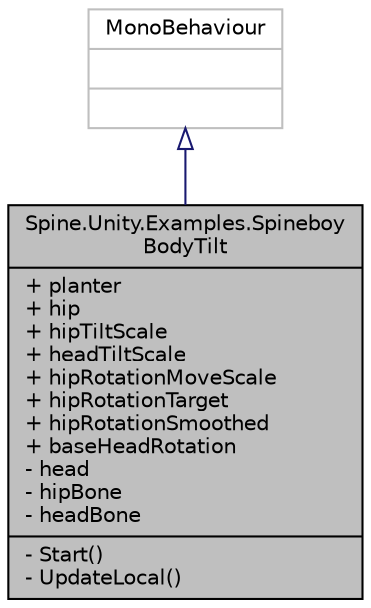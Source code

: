 digraph "Spine.Unity.Examples.SpineboyBodyTilt"
{
 // LATEX_PDF_SIZE
  edge [fontname="Helvetica",fontsize="10",labelfontname="Helvetica",labelfontsize="10"];
  node [fontname="Helvetica",fontsize="10",shape=record];
  Node1 [label="{Spine.Unity.Examples.Spineboy\lBodyTilt\n|+ planter\l+ hip\l+ hipTiltScale\l+ headTiltScale\l+ hipRotationMoveScale\l+ hipRotationTarget\l+ hipRotationSmoothed\l+ baseHeadRotation\l- head\l- hipBone\l- headBone\l|- Start()\l- UpdateLocal()\l}",height=0.2,width=0.4,color="black", fillcolor="grey75", style="filled", fontcolor="black",tooltip=" "];
  Node2 -> Node1 [dir="back",color="midnightblue",fontsize="10",style="solid",arrowtail="onormal",fontname="Helvetica"];
  Node2 [label="{MonoBehaviour\n||}",height=0.2,width=0.4,color="grey75", fillcolor="white", style="filled",tooltip=" "];
}
